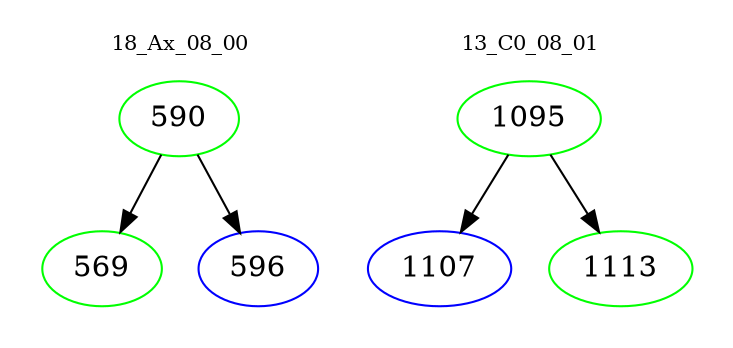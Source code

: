 digraph{
subgraph cluster_0 {
color = white
label = "18_Ax_08_00";
fontsize=10;
T0_590 [label="590", color="green"]
T0_590 -> T0_569 [color="black"]
T0_569 [label="569", color="green"]
T0_590 -> T0_596 [color="black"]
T0_596 [label="596", color="blue"]
}
subgraph cluster_1 {
color = white
label = "13_C0_08_01";
fontsize=10;
T1_1095 [label="1095", color="green"]
T1_1095 -> T1_1107 [color="black"]
T1_1107 [label="1107", color="blue"]
T1_1095 -> T1_1113 [color="black"]
T1_1113 [label="1113", color="green"]
}
}
